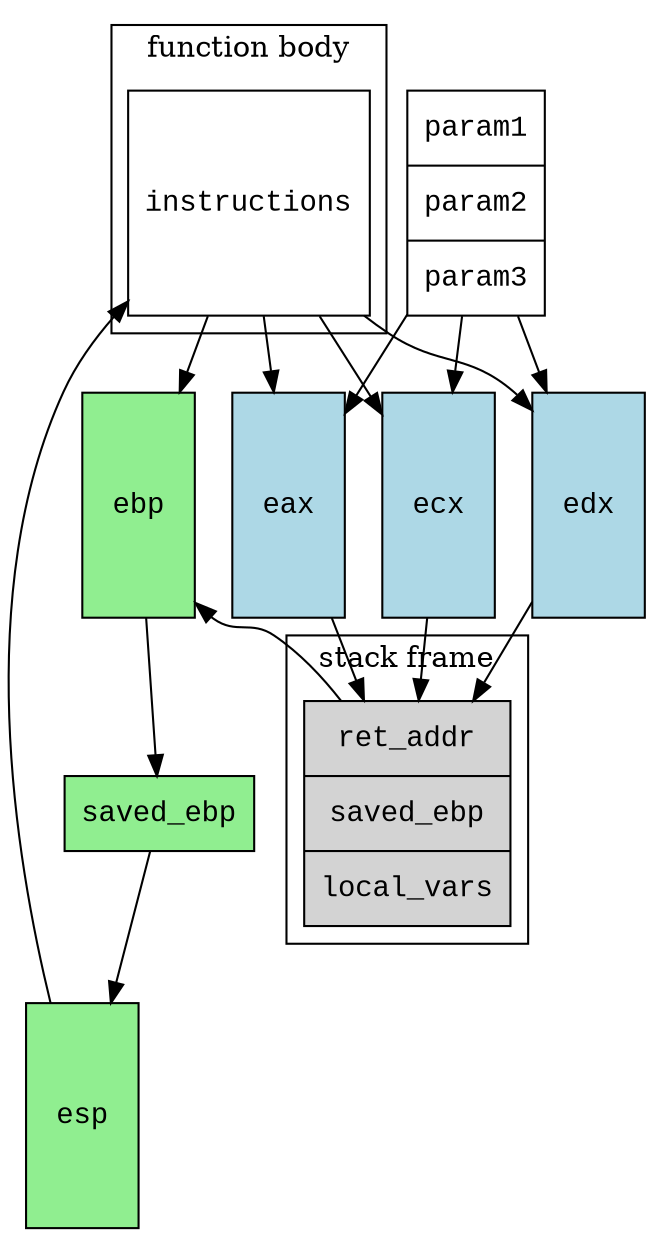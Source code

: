 /*
    This is a visual representation of a stack frame and function body in the form of a directed graph (digraph).
*/

// Starts the digraph with the name "G".
digraph G {
    // Sets the direction of the graph to be from top to bottom
    rankdir=TB;
    // Sets the default style for all nodes in the graph to be a record shape (for displaying multiple fields) with the font "Courier New"
    node [shape=record, fontname="Courier New"];
    // Starts a subgraph named "cluster_0" which will contain the stack frame nodes
    subgraph cluster_0 {
        // Sets the label for the subgraph to "stack frame"
        label="stack frame";
        // Sets the style for all nodes in the subgraph to be filled with the color light gray
        node [style=filled, fillcolor=lightgray];
        /*
            Creates a node named "locals" with three record fields: "ret_addr", "saved_ebp", and "local_vars"
            The fields are displayed vertically and have a height of 1.5 units
        */
        locals [label="{<ret_addr>ret_addr|<saved_ebp>saved_ebp|<local_vars>local_vars}", height=1.5];
    }
    
    // Sets the default style for all nodes to be filled with the color white
    node [style=filled, fillcolor=white];
    /*
        Creates a node named "params" with three record fields: "param1", "param2", and "param3"
        The fields are displayed vertically and have a height of 1.5 units
    */
    params [label="{param1|param2|param3}", height=1.5];
    
    // Sets the default style for all nodes to be filled with the color light blue
    node [style=filled, fillcolor=lightblue];
    // Creates a node named "eax" with a label of "eax" and a height of 1.5 units
    eax [label="eax", height=1.5];
    // Creates a node named "ecx" with a label of "ecx" and a height of 1.5 units
    ecx [label="ecx", height=1.5];
    // Creates a node named "edx" with a label of "edx" and a height of 1.5 units
    edx [label="edx", height=1.5];
    
    // This line sets the default style for all nodes to be filled with the color light green
    node [style=filled, fillcolor=lightgreen];
    // Creates a node named "ebp" with a label of "ebp" and a height of 1.5 units
    ebp [label="ebp", height=1.5];
    // Creates a node named "esp" with a label of "esp" and a height of 1.5 units
    esp [label="esp", height=1.5];
    
    /*
        Creates a node named "eax" with a label of "eax" and a height of 1.5 units
    */
    // Creates a directed edge from the "params" node to the "eax" node
    params -> eax;
    // Creates a directed edge from the "params" node to the "ecx" node
    params -> ecx;
    // Creates a directed edge from the "params" node to the "edx" node
    params -> edx;

    // Creates a directed edge from the "eax" node to the "locals" node
    eax -> locals;
    // Creates a directed edge from the "ecx" node to the "locals" node
    ecx -> locals;
    // Creates a directed edge from the "edx" node to the "locals" node
    edx -> locals;
    
    // Starts a subgraph named "cluster_1" which will contain the function bodies
    subgraph cluster_1 {
    // Define the label of the cluster subgraph as "function body"
        label="function body";
        
        // Define the style of all nodes in the subgraph as filled with white color
        node [style=filled, fillcolor=white];
        // Define a node named "instructions" with a label "instructions" and a height of 1.5
        instructions [label="instructions", height=1.5];
    }
    
    // Create a directed edge from the "locals" node to the "ebp" node
    locals -> ebp;
    // Create a directed edge from the "ebp" node to the "saved_ebp" node
    ebp -> saved_ebp;
    // Create a directed edge from the "saved_ebp" node to the "esp" node
    saved_ebp -> esp;
    
    // Create a directed edge from the "esp" node to the "instructions" node
    esp -> instructions;
    // Create a directed edge from the "instructions" node to the "eax" node
    instructions -> eax;
    // Create a directed edge from the "instructions" node to the "ecx" node
    instructions -> ecx;
    // Create a directed edge from the "instructions" node to the "edx" node
    instructions -> edx;
    // Create a directed edge from the "instructions" node to the "ebp" node
    instructions -> ebp;
}

